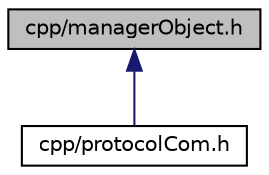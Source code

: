 digraph "cpp/managerObject.h"
{
 // LATEX_PDF_SIZE
  edge [fontname="Helvetica",fontsize="10",labelfontname="Helvetica",labelfontsize="10"];
  node [fontname="Helvetica",fontsize="10",shape=record];
  Node1 [label="cpp/managerObject.h",height=0.2,width=0.4,color="black", fillcolor="grey75", style="filled", fontcolor="black",tooltip="Header file for the ManagerObject class."];
  Node1 -> Node2 [dir="back",color="midnightblue",fontsize="10",style="solid"];
  Node2 [label="cpp/protocolCom.h",height=0.2,width=0.4,color="black", fillcolor="white", style="filled",URL="$protocolCom_8h.html",tooltip="Header file for the communication protocol."];
}
